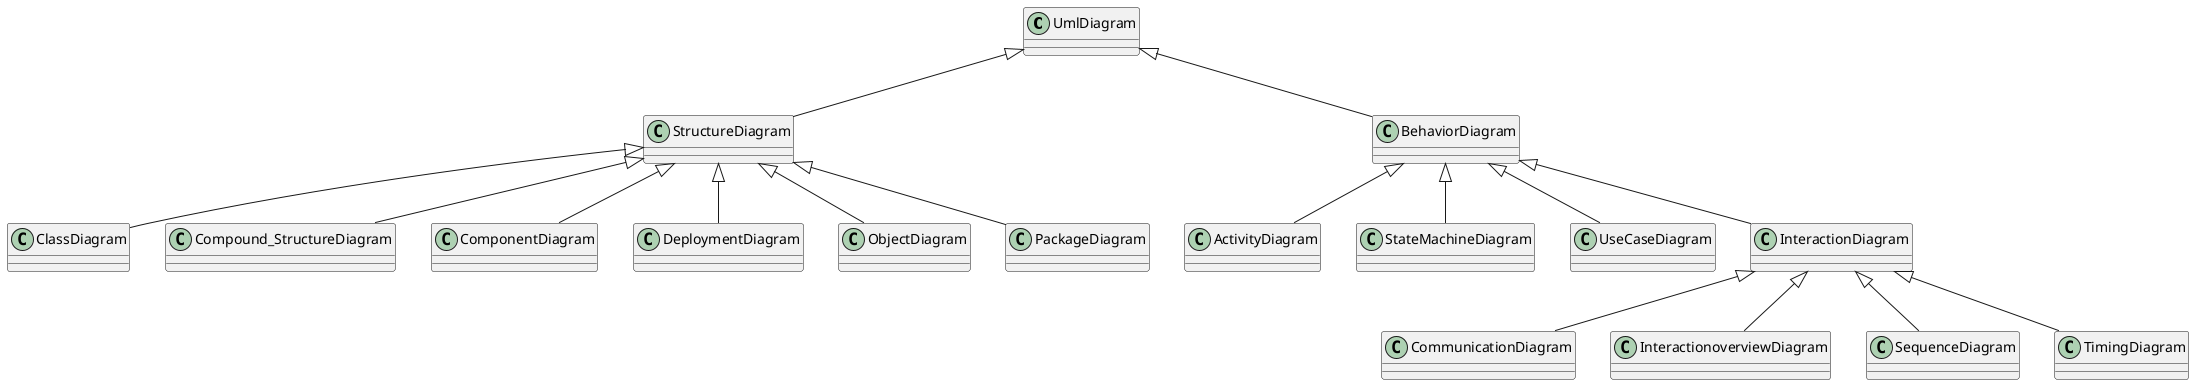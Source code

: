 @startUml
UmlDiagram <|-- StructureDiagram
UmlDiagram <|-- BehaviorDiagram
StructureDiagram <|-- ClassDiagram
StructureDiagram <|-- Compound_StructureDiagram
StructureDiagram <|-- ComponentDiagram
StructureDiagram <|-- DeploymentDiagram
StructureDiagram <|-- ObjectDiagram
StructureDiagram <|-- PackageDiagram
BehaviorDiagram <|-- ActivityDiagram
BehaviorDiagram <|--  StateMachineDiagram
BehaviorDiagram <|--  UseCaseDiagram
BehaviorDiagram <|--  InteractionDiagram
InteractionDiagram <|-- CommunicationDiagram
InteractionDiagram <|-- InteractionoverviewDiagram
InteractionDiagram <|-- SequenceDiagram
InteractionDiagram <|-- TimingDiagram
@endUml

